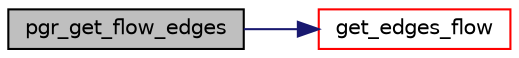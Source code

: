 digraph "pgr_get_flow_edges"
{
  edge [fontname="Helvetica",fontsize="10",labelfontname="Helvetica",labelfontsize="10"];
  node [fontname="Helvetica",fontsize="10",shape=record];
  rankdir="LR";
  Node247 [label="pgr_get_flow_edges",height=0.2,width=0.4,color="black", fillcolor="grey75", style="filled", fontcolor="black"];
  Node247 -> Node248 [color="midnightblue",fontsize="10",style="solid",fontname="Helvetica"];
  Node248 [label="get_edges_flow",height=0.2,width=0.4,color="red", fillcolor="white", style="filled",URL="$edges__input_8c.html#ab9561bc873997fb2d1766e3f18c91875"];
}
